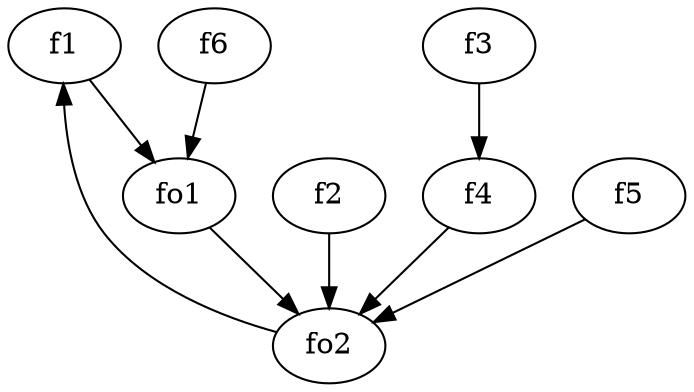 strict digraph  {
f1;
f2;
f3;
f4;
f5;
f6;
fo1;
fo2;
f1 -> fo1  [weight=2];
f2 -> fo2  [weight=2];
f3 -> f4  [weight=2];
f4 -> fo2  [weight=2];
f5 -> fo2  [weight=2];
f6 -> fo1  [weight=2];
fo1 -> fo2  [weight=2];
fo2 -> f1  [weight=2];
}
